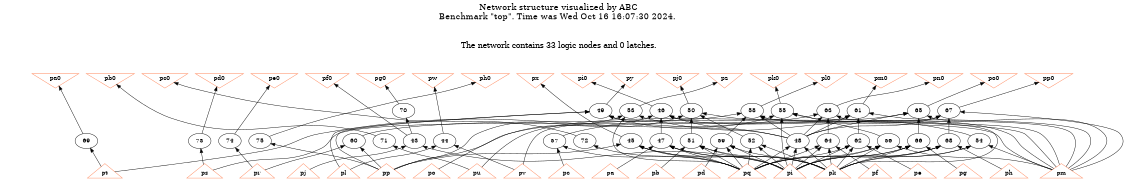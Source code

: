 # Network structure generated by ABC

digraph network {
size = "7.5,10";
center = true;
edge [dir = back];

{
  node [shape = plaintext];
  edge [style = invis];
  LevelTitle1 [label=""];
  LevelTitle2 [label=""];
  Level3 [label = ""];
  Level2 [label = ""];
  Level1 [label = ""];
  Level0 [label = ""];
  LevelTitle1 ->  LevelTitle2 ->  Level3 ->  Level2 ->  Level1 ->  Level0;
}

{
  rank = same;
  LevelTitle1;
  title1 [shape=plaintext,
          fontsize=20,
          fontname = "Times-Roman",
          label="Network structure visualized by ABC\nBenchmark \"top\". Time was Wed Oct 16 16:07:30 2024. "
         ];
}

{
  rank = same;
  LevelTitle2;
  title2 [shape=plaintext,
          fontsize=18,
          fontname = "Times-Roman",
          label="The network contains 33 logic nodes and 0 latches.\n"
         ];
}

{
  rank = same;
  Level3;
  Node22 [label = "pa0", shape = invtriangle, color = coral, fillcolor = coral];
  Node23 [label = "pb0", shape = invtriangle, color = coral, fillcolor = coral];
  Node24 [label = "pc0", shape = invtriangle, color = coral, fillcolor = coral];
  Node25 [label = "pd0", shape = invtriangle, color = coral, fillcolor = coral];
  Node26 [label = "pe0", shape = invtriangle, color = coral, fillcolor = coral];
  Node27 [label = "pf0", shape = invtriangle, color = coral, fillcolor = coral];
  Node28 [label = "pg0", shape = invtriangle, color = coral, fillcolor = coral];
  Node29 [label = "pw", shape = invtriangle, color = coral, fillcolor = coral];
  Node30 [label = "ph0", shape = invtriangle, color = coral, fillcolor = coral];
  Node31 [label = "px", shape = invtriangle, color = coral, fillcolor = coral];
  Node32 [label = "pi0", shape = invtriangle, color = coral, fillcolor = coral];
  Node33 [label = "py", shape = invtriangle, color = coral, fillcolor = coral];
  Node34 [label = "pj0", shape = invtriangle, color = coral, fillcolor = coral];
  Node35 [label = "pz", shape = invtriangle, color = coral, fillcolor = coral];
  Node36 [label = "pk0", shape = invtriangle, color = coral, fillcolor = coral];
  Node37 [label = "pl0", shape = invtriangle, color = coral, fillcolor = coral];
  Node38 [label = "pm0", shape = invtriangle, color = coral, fillcolor = coral];
  Node39 [label = "pn0", shape = invtriangle, color = coral, fillcolor = coral];
  Node40 [label = "po0", shape = invtriangle, color = coral, fillcolor = coral];
  Node41 [label = "pp0", shape = invtriangle, color = coral, fillcolor = coral];
}

{
  rank = same;
  Level2;
  Node46 [label = "46\n", shape = ellipse];
  Node49 [label = "49\n", shape = ellipse];
  Node50 [label = "50\n", shape = ellipse];
  Node53 [label = "53\n", shape = ellipse];
  Node55 [label = "55\n", shape = ellipse];
  Node58 [label = "58\n", shape = ellipse];
  Node61 [label = "61\n", shape = ellipse];
  Node63 [label = "63\n", shape = ellipse];
  Node65 [label = "65\n", shape = ellipse];
  Node67 [label = "67\n", shape = ellipse];
  Node70 [label = "70\n", shape = ellipse];
}

{
  rank = same;
  Level1;
  Node43 [label = "43\n", shape = ellipse];
  Node44 [label = "44\n", shape = ellipse];
  Node45 [label = "45\n", shape = ellipse];
  Node47 [label = "47\n", shape = ellipse];
  Node48 [label = "48\n", shape = ellipse];
  Node51 [label = "51\n", shape = ellipse];
  Node52 [label = "52\n", shape = ellipse];
  Node54 [label = "54\n", shape = ellipse];
  Node56 [label = "56\n", shape = ellipse];
  Node57 [label = "57\n", shape = ellipse];
  Node59 [label = "59\n", shape = ellipse];
  Node60 [label = "60\n", shape = ellipse];
  Node62 [label = "62\n", shape = ellipse];
  Node64 [label = "64\n", shape = ellipse];
  Node66 [label = "66\n", shape = ellipse];
  Node68 [label = "68\n", shape = ellipse];
  Node69 [label = "69\n", shape = ellipse];
  Node71 [label = "71\n", shape = ellipse];
  Node72 [label = "72\n", shape = ellipse];
  Node73 [label = "73\n", shape = ellipse];
  Node74 [label = "74\n", shape = ellipse];
  Node75 [label = "75\n", shape = ellipse];
}

{
  rank = same;
  Level0;
  Node1 [label = "pp", shape = triangle, color = coral, fillcolor = coral];
  Node2 [label = "pq", shape = triangle, color = coral, fillcolor = coral];
  Node3 [label = "pr", shape = triangle, color = coral, fillcolor = coral];
  Node4 [label = "ps", shape = triangle, color = coral, fillcolor = coral];
  Node5 [label = "pt", shape = triangle, color = coral, fillcolor = coral];
  Node6 [label = "pu", shape = triangle, color = coral, fillcolor = coral];
  Node7 [label = "pv", shape = triangle, color = coral, fillcolor = coral];
  Node8 [label = "pa", shape = triangle, color = coral, fillcolor = coral];
  Node9 [label = "pb", shape = triangle, color = coral, fillcolor = coral];
  Node10 [label = "pc", shape = triangle, color = coral, fillcolor = coral];
  Node11 [label = "pd", shape = triangle, color = coral, fillcolor = coral];
  Node12 [label = "pe", shape = triangle, color = coral, fillcolor = coral];
  Node13 [label = "pf", shape = triangle, color = coral, fillcolor = coral];
  Node14 [label = "pg", shape = triangle, color = coral, fillcolor = coral];
  Node15 [label = "ph", shape = triangle, color = coral, fillcolor = coral];
  Node16 [label = "pi", shape = triangle, color = coral, fillcolor = coral];
  Node17 [label = "pj", shape = triangle, color = coral, fillcolor = coral];
  Node18 [label = "pk", shape = triangle, color = coral, fillcolor = coral];
  Node19 [label = "pl", shape = triangle, color = coral, fillcolor = coral];
  Node20 [label = "pm", shape = triangle, color = coral, fillcolor = coral];
  Node21 [label = "po", shape = triangle, color = coral, fillcolor = coral];
}

title1 -> title2 [style = invis];
title2 -> Node22 [style = invis];
title2 -> Node23 [style = invis];
title2 -> Node24 [style = invis];
title2 -> Node25 [style = invis];
title2 -> Node26 [style = invis];
title2 -> Node27 [style = invis];
title2 -> Node28 [style = invis];
title2 -> Node29 [style = invis];
title2 -> Node30 [style = invis];
title2 -> Node31 [style = invis];
title2 -> Node32 [style = invis];
title2 -> Node33 [style = invis];
title2 -> Node34 [style = invis];
title2 -> Node35 [style = invis];
title2 -> Node36 [style = invis];
title2 -> Node37 [style = invis];
title2 -> Node38 [style = invis];
title2 -> Node39 [style = invis];
title2 -> Node40 [style = invis];
title2 -> Node41 [style = invis];
Node22 -> Node23 [style = invis];
Node23 -> Node24 [style = invis];
Node24 -> Node25 [style = invis];
Node25 -> Node26 [style = invis];
Node26 -> Node27 [style = invis];
Node27 -> Node28 [style = invis];
Node28 -> Node29 [style = invis];
Node29 -> Node30 [style = invis];
Node30 -> Node31 [style = invis];
Node31 -> Node32 [style = invis];
Node32 -> Node33 [style = invis];
Node33 -> Node34 [style = invis];
Node34 -> Node35 [style = invis];
Node35 -> Node36 [style = invis];
Node36 -> Node37 [style = invis];
Node37 -> Node38 [style = invis];
Node38 -> Node39 [style = invis];
Node39 -> Node40 [style = invis];
Node40 -> Node41 [style = invis];
Node22 -> Node69 [style = solid];
Node23 -> Node71 [style = solid];
Node24 -> Node72 [style = solid];
Node25 -> Node73 [style = solid];
Node26 -> Node74 [style = solid];
Node27 -> Node43 [style = solid];
Node28 -> Node70 [style = solid];
Node29 -> Node44 [style = solid];
Node30 -> Node75 [style = solid];
Node31 -> Node45 [style = solid];
Node32 -> Node46 [style = solid];
Node33 -> Node49 [style = solid];
Node34 -> Node50 [style = solid];
Node35 -> Node53 [style = solid];
Node36 -> Node55 [style = solid];
Node37 -> Node58 [style = solid];
Node38 -> Node61 [style = solid];
Node39 -> Node63 [style = solid];
Node40 -> Node65 [style = solid];
Node41 -> Node67 [style = solid];
Node43 -> Node16 [style = solid];
Node43 -> Node17 [style = solid];
Node44 -> Node7 [style = solid];
Node44 -> Node19 [style = solid];
Node45 -> Node1 [style = solid];
Node45 -> Node2 [style = solid];
Node45 -> Node16 [style = solid];
Node45 -> Node18 [style = solid];
Node46 -> Node47 [style = solid];
Node46 -> Node48 [style = solid];
Node46 -> Node20 [style = solid];
Node46 -> Node21 [style = solid];
Node47 -> Node2 [style = solid];
Node47 -> Node8 [style = solid];
Node47 -> Node16 [style = solid];
Node47 -> Node18 [style = solid];
Node48 -> Node2 [style = solid];
Node48 -> Node16 [style = solid];
Node48 -> Node18 [style = solid];
Node49 -> Node48 [style = solid];
Node49 -> Node1 [style = solid];
Node49 -> Node19 [style = solid];
Node49 -> Node20 [style = solid];
Node50 -> Node51 [style = solid];
Node50 -> Node52 [style = solid];
Node50 -> Node1 [style = solid];
Node50 -> Node20 [style = solid];
Node51 -> Node2 [style = solid];
Node51 -> Node9 [style = solid];
Node51 -> Node16 [style = solid];
Node51 -> Node18 [style = solid];
Node52 -> Node2 [style = solid];
Node52 -> Node16 [style = solid];
Node52 -> Node18 [style = solid];
Node53 -> Node54 [style = solid];
Node53 -> Node1 [style = solid];
Node53 -> Node2 [style = solid];
Node54 -> Node16 [style = solid];
Node54 -> Node18 [style = solid];
Node54 -> Node20 [style = solid];
Node55 -> Node56 [style = solid];
Node55 -> Node57 [style = solid];
Node55 -> Node16 [style = solid];
Node55 -> Node18 [style = solid];
Node56 -> Node2 [style = solid];
Node56 -> Node16 [style = solid];
Node56 -> Node18 [style = solid];
Node56 -> Node20 [style = solid];
Node57 -> Node2 [style = solid];
Node57 -> Node10 [style = solid];
Node58 -> Node48 [style = solid];
Node58 -> Node59 [style = solid];
Node58 -> Node60 [style = solid];
Node58 -> Node20 [style = solid];
Node59 -> Node2 [style = solid];
Node59 -> Node11 [style = solid];
Node59 -> Node16 [style = solid];
Node59 -> Node18 [style = solid];
Node60 -> Node1 [style = solid];
Node60 -> Node3 [style = solid];
Node61 -> Node48 [style = solid];
Node61 -> Node62 [style = solid];
Node61 -> Node4 [style = solid];
Node61 -> Node20 [style = solid];
Node62 -> Node2 [style = solid];
Node62 -> Node12 [style = solid];
Node62 -> Node16 [style = solid];
Node62 -> Node18 [style = solid];
Node63 -> Node48 [style = solid];
Node63 -> Node64 [style = solid];
Node63 -> Node5 [style = solid];
Node63 -> Node20 [style = solid];
Node64 -> Node2 [style = solid];
Node64 -> Node13 [style = solid];
Node64 -> Node16 [style = solid];
Node64 -> Node18 [style = solid];
Node65 -> Node48 [style = solid];
Node65 -> Node66 [style = solid];
Node65 -> Node6 [style = solid];
Node65 -> Node20 [style = solid];
Node66 -> Node2 [style = solid];
Node66 -> Node14 [style = solid];
Node66 -> Node16 [style = solid];
Node66 -> Node18 [style = solid];
Node67 -> Node48 [style = solid];
Node67 -> Node68 [style = solid];
Node67 -> Node7 [style = solid];
Node67 -> Node20 [style = solid];
Node68 -> Node2 [style = solid];
Node68 -> Node15 [style = solid];
Node68 -> Node16 [style = solid];
Node68 -> Node18 [style = solid];
Node69 -> Node5 [style = solid];
Node70 -> Node43 [style = solid];
Node71 -> Node6 [style = solid];
Node72 -> Node2 [style = solid];
Node73 -> Node4 [style = solid];
Node74 -> Node3 [style = solid];
Node75 -> Node1 [style = solid];
}

